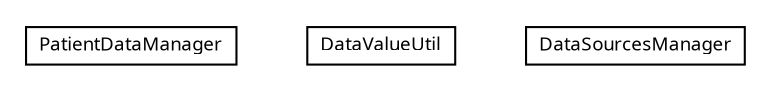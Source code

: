 #!/usr/local/bin/dot
#
# Class diagram 
# Generated by UMLGraph version R5_6 (http://www.umlgraph.org/)
#

digraph G {
	edge [fontname="Trebuchet MS",fontsize=10,labelfontname="Trebuchet MS",labelfontsize=10];
	node [fontname="Trebuchet MS",fontsize=10,shape=plaintext];
	nodesep=0.25;
	ranksep=0.5;
	// se.cambio.cds.controller.patientData.PatientDataManager
	c25393 [label=<<table title="se.cambio.cds.controller.patientData.PatientDataManager" border="0" cellborder="1" cellspacing="0" cellpadding="2" port="p" href="./PatientDataManager.html">
		<tr><td><table border="0" cellspacing="0" cellpadding="1">
<tr><td align="center" balign="center"><font face="Trebuchet MS"> PatientDataManager </font></td></tr>
		</table></td></tr>
		</table>>, URL="./PatientDataManager.html", fontname="Trebuchet MS", fontcolor="black", fontsize=9.0];
	// se.cambio.cds.controller.patientData.DataValueUtil
	c25394 [label=<<table title="se.cambio.cds.controller.patientData.DataValueUtil" border="0" cellborder="1" cellspacing="0" cellpadding="2" port="p" href="./DataValueUtil.html">
		<tr><td><table border="0" cellspacing="0" cellpadding="1">
<tr><td align="center" balign="center"><font face="Trebuchet MS"> DataValueUtil </font></td></tr>
		</table></td></tr>
		</table>>, URL="./DataValueUtil.html", fontname="Trebuchet MS", fontcolor="black", fontsize=9.0];
	// se.cambio.cds.controller.patientData.DataSourcesManager
	c25395 [label=<<table title="se.cambio.cds.controller.patientData.DataSourcesManager" border="0" cellborder="1" cellspacing="0" cellpadding="2" port="p" href="./DataSourcesManager.html">
		<tr><td><table border="0" cellspacing="0" cellpadding="1">
<tr><td align="center" balign="center"><font face="Trebuchet MS"> DataSourcesManager </font></td></tr>
		</table></td></tr>
		</table>>, URL="./DataSourcesManager.html", fontname="Trebuchet MS", fontcolor="black", fontsize=9.0];
}

